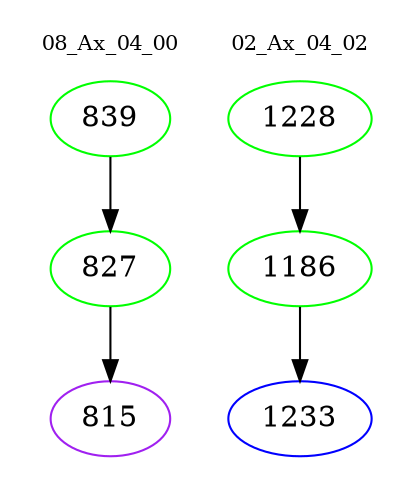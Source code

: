 digraph{
subgraph cluster_0 {
color = white
label = "08_Ax_04_00";
fontsize=10;
T0_839 [label="839", color="green"]
T0_839 -> T0_827 [color="black"]
T0_827 [label="827", color="green"]
T0_827 -> T0_815 [color="black"]
T0_815 [label="815", color="purple"]
}
subgraph cluster_1 {
color = white
label = "02_Ax_04_02";
fontsize=10;
T1_1228 [label="1228", color="green"]
T1_1228 -> T1_1186 [color="black"]
T1_1186 [label="1186", color="green"]
T1_1186 -> T1_1233 [color="black"]
T1_1233 [label="1233", color="blue"]
}
}
